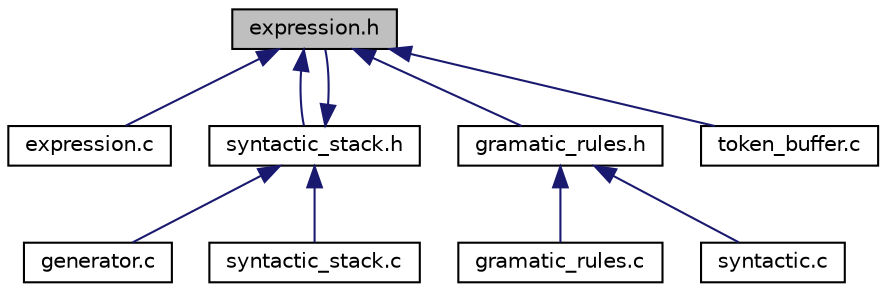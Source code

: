 digraph "expression.h"
{
 // LATEX_PDF_SIZE
  edge [fontname="Helvetica",fontsize="10",labelfontname="Helvetica",labelfontsize="10"];
  node [fontname="Helvetica",fontsize="10",shape=record];
  Node1 [label="expression.h",height=0.2,width=0.4,color="black", fillcolor="grey75", style="filled", fontcolor="black",tooltip="Library for lexical analysis."];
  Node1 -> Node2 [dir="back",color="midnightblue",fontsize="10",style="solid",fontname="Helvetica"];
  Node2 [label="expression.c",height=0.2,width=0.4,color="black", fillcolor="white", style="filled",URL="$expression_8c.html",tooltip="functions for syntactic analyse."];
  Node1 -> Node3 [dir="back",color="midnightblue",fontsize="10",style="solid",fontname="Helvetica"];
  Node3 [label="syntactic_stack.h",height=0.2,width=0.4,color="black", fillcolor="white", style="filled",URL="$syntactic__stack_8h.html",tooltip="Library for stack, which is used in syntactic bottom-up analysis. For maintain structures dynamic fea..."];
  Node3 -> Node1 [dir="back",color="midnightblue",fontsize="10",style="solid",fontname="Helvetica"];
  Node3 -> Node4 [dir="back",color="midnightblue",fontsize="10",style="solid",fontname="Helvetica"];
  Node4 [label="generator.c",height=0.2,width=0.4,color="black", fillcolor="white", style="filled",URL="$generator_8c.html",tooltip="Code generator implementation."];
  Node3 -> Node5 [dir="back",color="midnightblue",fontsize="10",style="solid",fontname="Helvetica"];
  Node5 [label="syntactic_stack.c",height=0.2,width=0.4,color="black", fillcolor="white", style="filled",URL="$syntactic__stack_8c.html",tooltip="Implementation of stack, which is used in syntactic bottom-up analysis. For maintain structures dynam..."];
  Node1 -> Node6 [dir="back",color="midnightblue",fontsize="10",style="solid",fontname="Helvetica"];
  Node6 [label="gramatic_rules.h",height=0.2,width=0.4,color="black", fillcolor="white", style="filled",URL="$gramatic__rules_8h.html",tooltip="functions for syntactic analyse."];
  Node6 -> Node7 [dir="back",color="midnightblue",fontsize="10",style="solid",fontname="Helvetica"];
  Node7 [label="gramatic_rules.c",height=0.2,width=0.4,color="black", fillcolor="white", style="filled",URL="$gramatic__rules_8c.html",tooltip="library for syntactic analyse."];
  Node6 -> Node8 [dir="back",color="midnightblue",fontsize="10",style="solid",fontname="Helvetica"];
  Node8 [label="syntactic.c",height=0.2,width=0.4,color="black", fillcolor="white", style="filled",URL="$syntactic_8c.html",tooltip="Implementation of syntactic analysand."];
  Node1 -> Node9 [dir="back",color="midnightblue",fontsize="10",style="solid",fontname="Helvetica"];
  Node9 [label="token_buffer.c",height=0.2,width=0.4,color="black", fillcolor="white", style="filled",URL="$token__buffer_8c.html",tooltip="Implementation of supportive data structure Token_buffer for syntactic analysis."];
}
